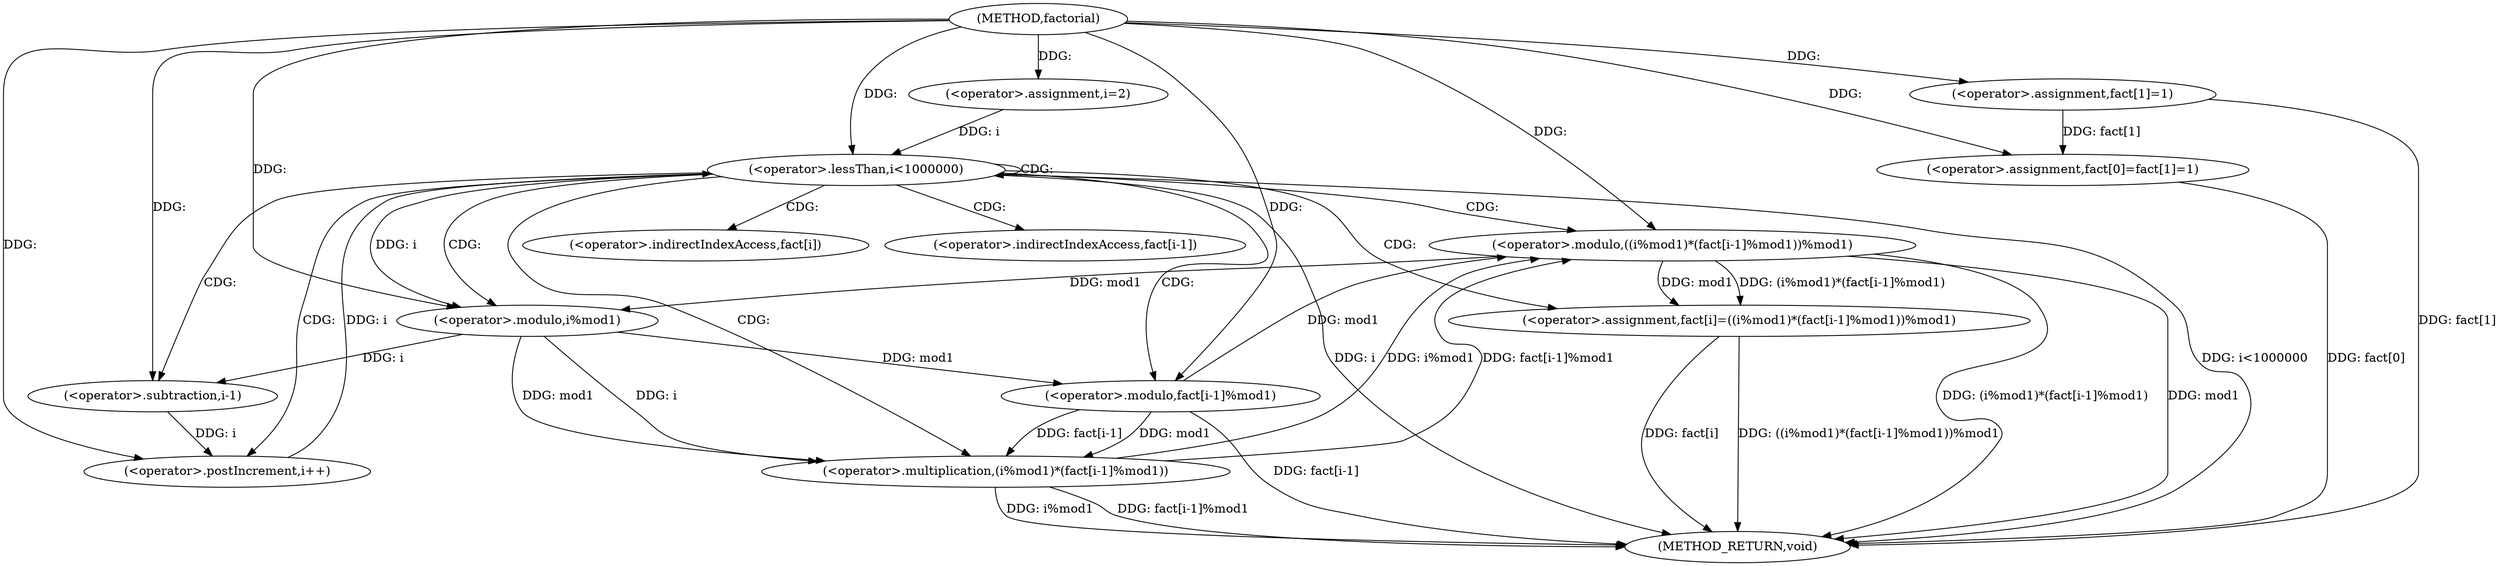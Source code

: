 digraph "factorial" {  
"1000214" [label = "(METHOD,factorial)" ]
"1000253" [label = "(METHOD_RETURN,void)" ]
"1000216" [label = "(<operator>.assignment,fact[0]=fact[1]=1)" ]
"1000227" [label = "(<operator>.assignment,i=2)" ]
"1000230" [label = "(<operator>.lessThan,i<1000000)" ]
"1000233" [label = "(<operator>.postIncrement,i++)" ]
"1000220" [label = "(<operator>.assignment,fact[1]=1)" ]
"1000236" [label = "(<operator>.assignment,fact[i]=((i%mod1)*(fact[i-1]%mod1))%mod1)" ]
"1000240" [label = "(<operator>.modulo,((i%mod1)*(fact[i-1]%mod1))%mod1)" ]
"1000241" [label = "(<operator>.multiplication,(i%mod1)*(fact[i-1]%mod1))" ]
"1000242" [label = "(<operator>.modulo,i%mod1)" ]
"1000245" [label = "(<operator>.modulo,fact[i-1]%mod1)" ]
"1000248" [label = "(<operator>.subtraction,i-1)" ]
"1000237" [label = "(<operator>.indirectIndexAccess,fact[i])" ]
"1000246" [label = "(<operator>.indirectIndexAccess,fact[i-1])" ]
  "1000216" -> "1000253"  [ label = "DDG: fact[0]"] 
  "1000220" -> "1000253"  [ label = "DDG: fact[1]"] 
  "1000230" -> "1000253"  [ label = "DDG: i"] 
  "1000230" -> "1000253"  [ label = "DDG: i<1000000"] 
  "1000236" -> "1000253"  [ label = "DDG: fact[i]"] 
  "1000241" -> "1000253"  [ label = "DDG: i%mod1"] 
  "1000245" -> "1000253"  [ label = "DDG: fact[i-1]"] 
  "1000241" -> "1000253"  [ label = "DDG: fact[i-1]%mod1"] 
  "1000240" -> "1000253"  [ label = "DDG: (i%mod1)*(fact[i-1]%mod1)"] 
  "1000240" -> "1000253"  [ label = "DDG: mod1"] 
  "1000236" -> "1000253"  [ label = "DDG: ((i%mod1)*(fact[i-1]%mod1))%mod1"] 
  "1000220" -> "1000216"  [ label = "DDG: fact[1]"] 
  "1000214" -> "1000216"  [ label = "DDG: "] 
  "1000214" -> "1000227"  [ label = "DDG: "] 
  "1000214" -> "1000220"  [ label = "DDG: "] 
  "1000227" -> "1000230"  [ label = "DDG: i"] 
  "1000233" -> "1000230"  [ label = "DDG: i"] 
  "1000214" -> "1000230"  [ label = "DDG: "] 
  "1000248" -> "1000233"  [ label = "DDG: i"] 
  "1000214" -> "1000233"  [ label = "DDG: "] 
  "1000240" -> "1000236"  [ label = "DDG: mod1"] 
  "1000240" -> "1000236"  [ label = "DDG: (i%mod1)*(fact[i-1]%mod1)"] 
  "1000241" -> "1000240"  [ label = "DDG: fact[i-1]%mod1"] 
  "1000241" -> "1000240"  [ label = "DDG: i%mod1"] 
  "1000245" -> "1000240"  [ label = "DDG: mod1"] 
  "1000214" -> "1000240"  [ label = "DDG: "] 
  "1000242" -> "1000241"  [ label = "DDG: i"] 
  "1000242" -> "1000241"  [ label = "DDG: mod1"] 
  "1000245" -> "1000241"  [ label = "DDG: fact[i-1]"] 
  "1000245" -> "1000241"  [ label = "DDG: mod1"] 
  "1000230" -> "1000242"  [ label = "DDG: i"] 
  "1000214" -> "1000242"  [ label = "DDG: "] 
  "1000240" -> "1000242"  [ label = "DDG: mod1"] 
  "1000242" -> "1000245"  [ label = "DDG: mod1"] 
  "1000214" -> "1000245"  [ label = "DDG: "] 
  "1000242" -> "1000248"  [ label = "DDG: i"] 
  "1000214" -> "1000248"  [ label = "DDG: "] 
  "1000230" -> "1000248"  [ label = "CDG: "] 
  "1000230" -> "1000236"  [ label = "CDG: "] 
  "1000230" -> "1000233"  [ label = "CDG: "] 
  "1000230" -> "1000241"  [ label = "CDG: "] 
  "1000230" -> "1000240"  [ label = "CDG: "] 
  "1000230" -> "1000245"  [ label = "CDG: "] 
  "1000230" -> "1000242"  [ label = "CDG: "] 
  "1000230" -> "1000230"  [ label = "CDG: "] 
  "1000230" -> "1000246"  [ label = "CDG: "] 
  "1000230" -> "1000237"  [ label = "CDG: "] 
}

